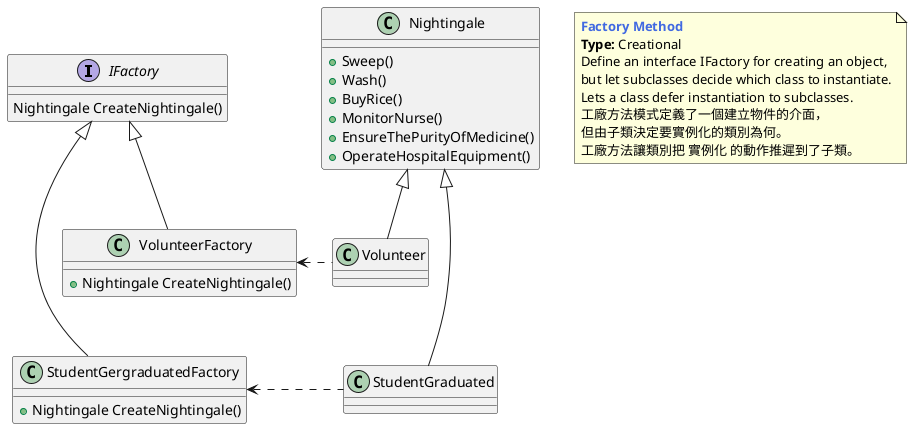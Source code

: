 /' FACTORY METHOD
https://blog.techbridge.cc/2017/05/22/factory-method-and-abstract-factory/
 '/

@startuml Factory_Nightingale

interface IFactory{
    Nightingale CreateNightingale()
}

class StudentGergraduatedFactory{
    + Nightingale CreateNightingale()
}

class VolunteerFactory{
    + Nightingale CreateNightingale()
}

class Nightingale    {
    + Sweep()
    + Wash()
    + BuyRice()
    + MonitorNurse()
    + EnsureThePurityOfMedicine()
    + OperateHospitalEquipment()
}

class StudentGraduated
class Volunteer

StudentGergraduatedFactory --up-|> IFactory
VolunteerFactory -up-|> IFactory
StudentGraduated -up-|> Nightingale
Volunteer -up-|> Nightingale 

StudentGraduated .left.> StudentGergraduatedFactory
Volunteer .left.> VolunteerFactory

note as N1
    <b><color:royalBlue>Factory Method</color></b>
    <b>Type:</b> Creational
    Define an interface IFactory for creating an object,
    but let subclasses decide which class to instantiate.
    Lets a class defer instantiation to subclasses.
    工廠方法模式定義了一個建立物件的介面，
    但由子類決定要實例化的類別為何。
    工廠方法讓類別把 實例化 的動作推遲到了子類。
end note

@enduml